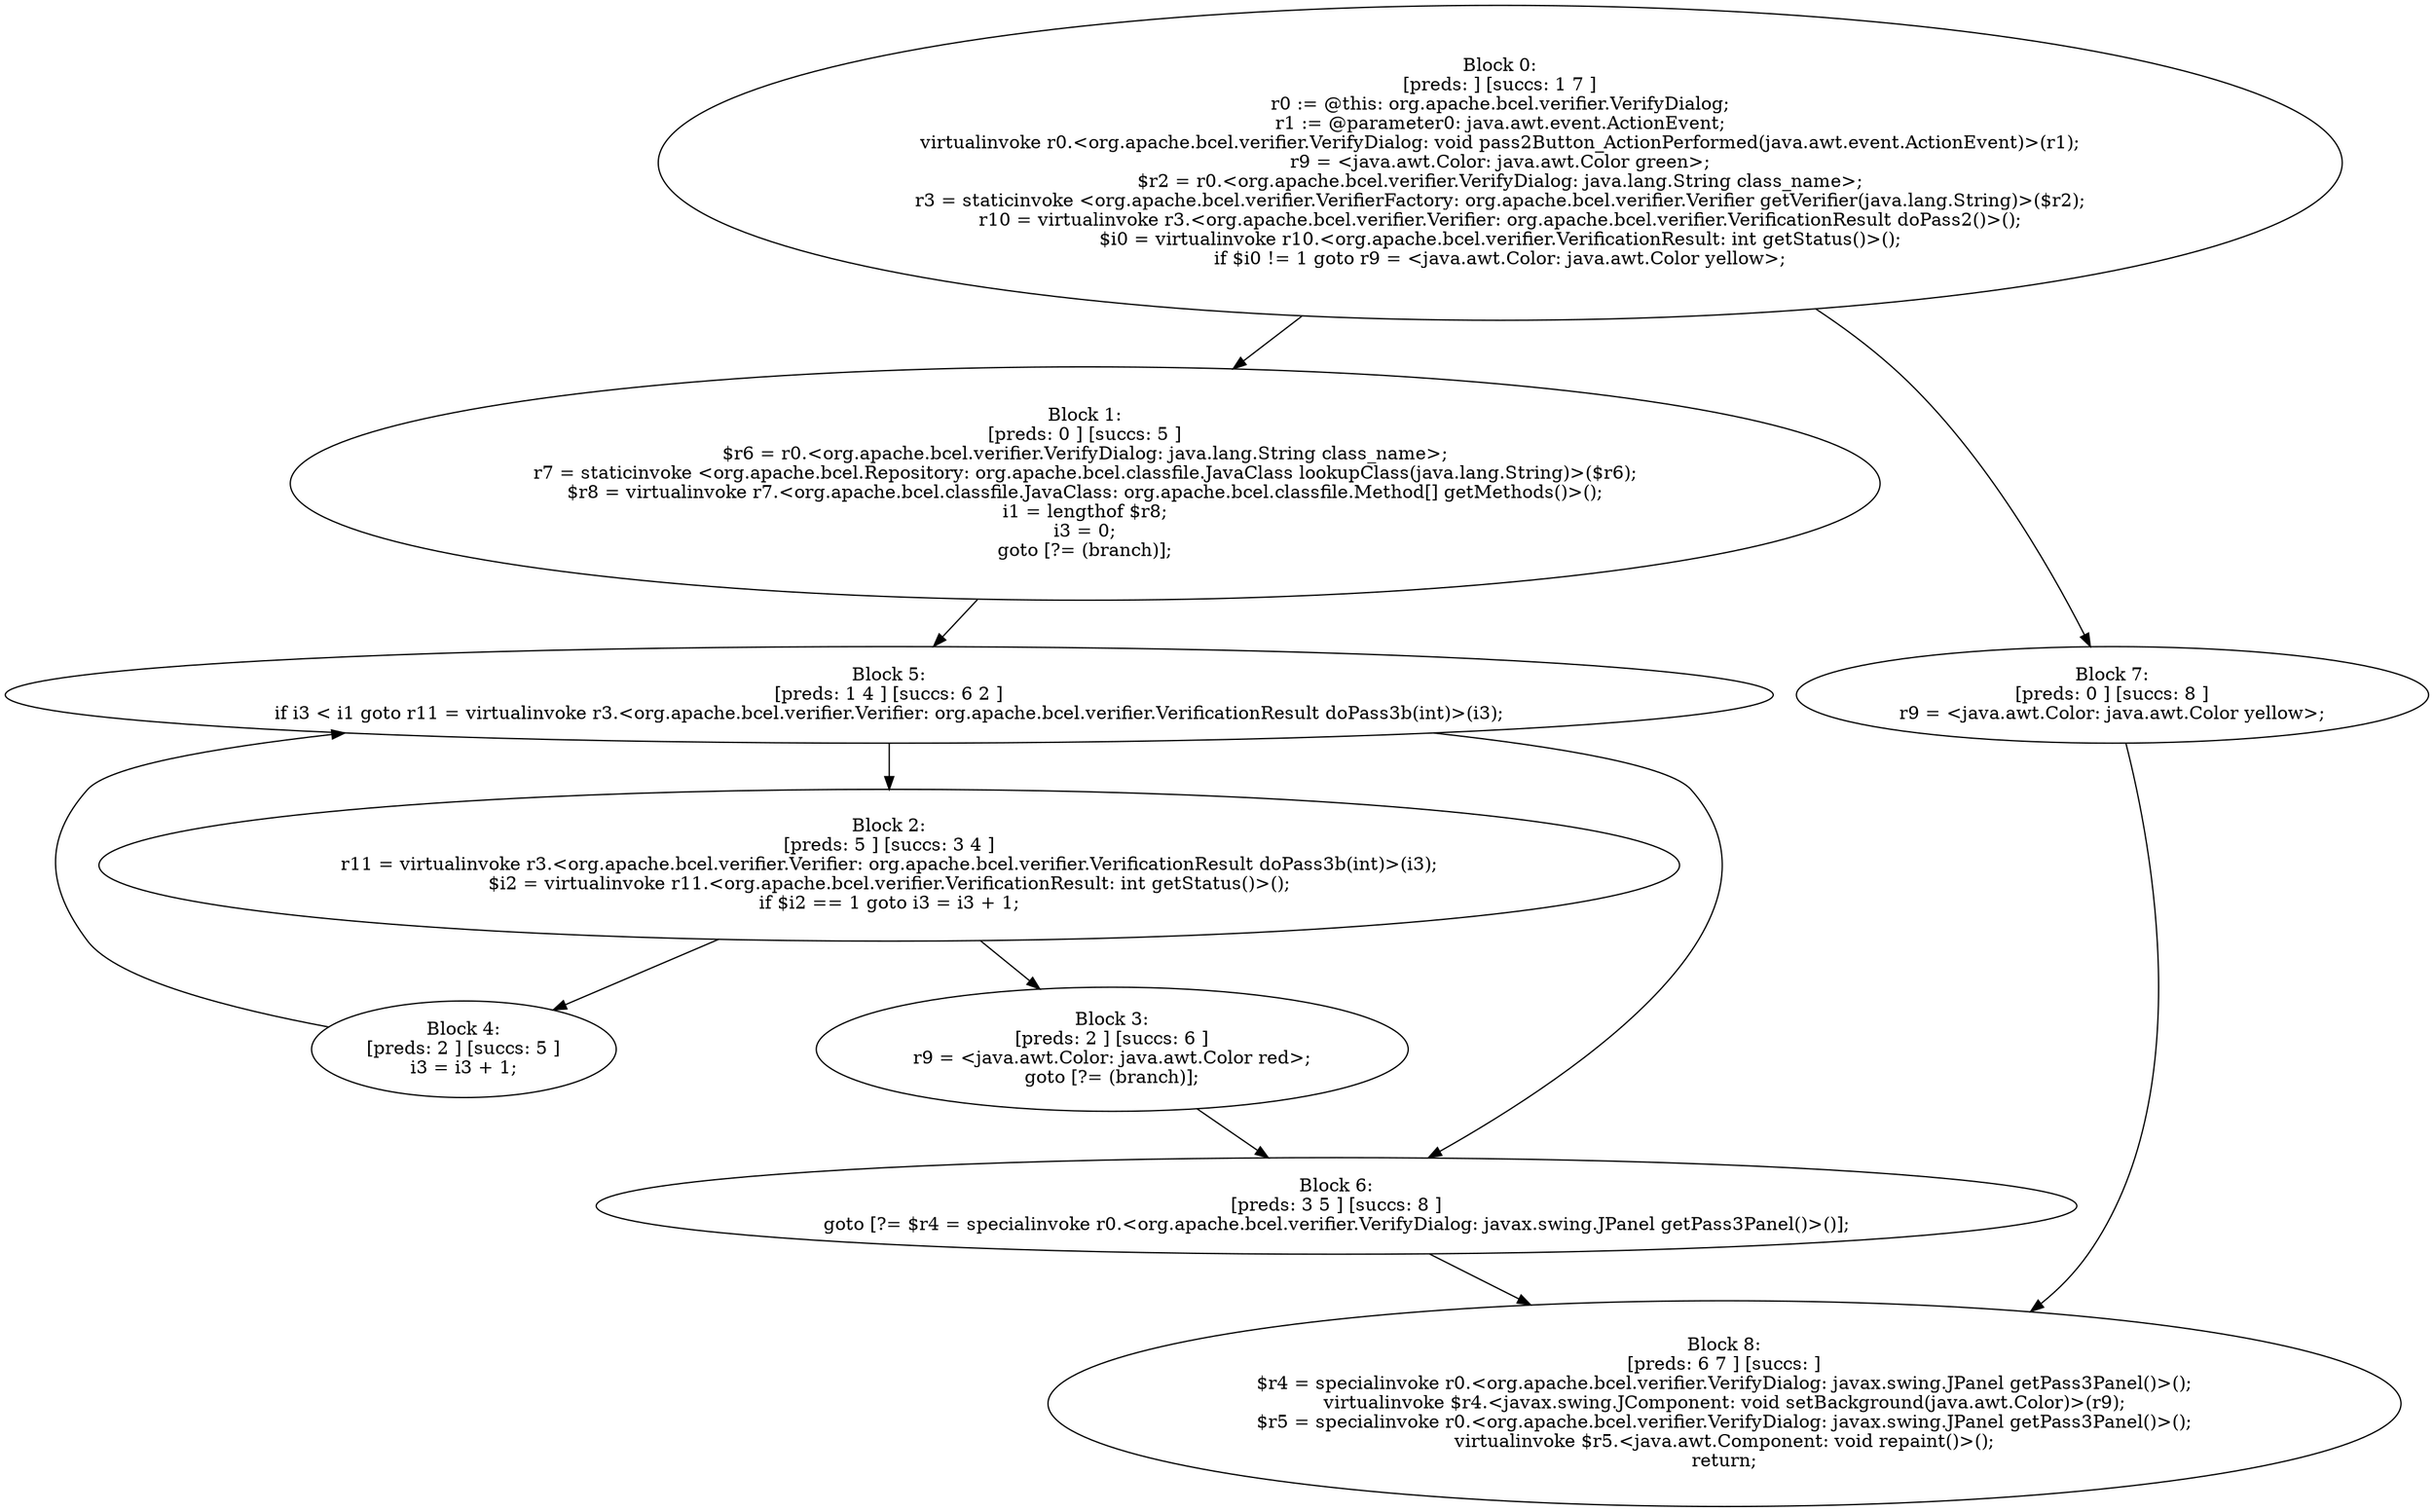 digraph "unitGraph" {
    "Block 0:
[preds: ] [succs: 1 7 ]
r0 := @this: org.apache.bcel.verifier.VerifyDialog;
r1 := @parameter0: java.awt.event.ActionEvent;
virtualinvoke r0.<org.apache.bcel.verifier.VerifyDialog: void pass2Button_ActionPerformed(java.awt.event.ActionEvent)>(r1);
r9 = <java.awt.Color: java.awt.Color green>;
$r2 = r0.<org.apache.bcel.verifier.VerifyDialog: java.lang.String class_name>;
r3 = staticinvoke <org.apache.bcel.verifier.VerifierFactory: org.apache.bcel.verifier.Verifier getVerifier(java.lang.String)>($r2);
r10 = virtualinvoke r3.<org.apache.bcel.verifier.Verifier: org.apache.bcel.verifier.VerificationResult doPass2()>();
$i0 = virtualinvoke r10.<org.apache.bcel.verifier.VerificationResult: int getStatus()>();
if $i0 != 1 goto r9 = <java.awt.Color: java.awt.Color yellow>;
"
    "Block 1:
[preds: 0 ] [succs: 5 ]
$r6 = r0.<org.apache.bcel.verifier.VerifyDialog: java.lang.String class_name>;
r7 = staticinvoke <org.apache.bcel.Repository: org.apache.bcel.classfile.JavaClass lookupClass(java.lang.String)>($r6);
$r8 = virtualinvoke r7.<org.apache.bcel.classfile.JavaClass: org.apache.bcel.classfile.Method[] getMethods()>();
i1 = lengthof $r8;
i3 = 0;
goto [?= (branch)];
"
    "Block 2:
[preds: 5 ] [succs: 3 4 ]
r11 = virtualinvoke r3.<org.apache.bcel.verifier.Verifier: org.apache.bcel.verifier.VerificationResult doPass3b(int)>(i3);
$i2 = virtualinvoke r11.<org.apache.bcel.verifier.VerificationResult: int getStatus()>();
if $i2 == 1 goto i3 = i3 + 1;
"
    "Block 3:
[preds: 2 ] [succs: 6 ]
r9 = <java.awt.Color: java.awt.Color red>;
goto [?= (branch)];
"
    "Block 4:
[preds: 2 ] [succs: 5 ]
i3 = i3 + 1;
"
    "Block 5:
[preds: 1 4 ] [succs: 6 2 ]
if i3 < i1 goto r11 = virtualinvoke r3.<org.apache.bcel.verifier.Verifier: org.apache.bcel.verifier.VerificationResult doPass3b(int)>(i3);
"
    "Block 6:
[preds: 3 5 ] [succs: 8 ]
goto [?= $r4 = specialinvoke r0.<org.apache.bcel.verifier.VerifyDialog: javax.swing.JPanel getPass3Panel()>()];
"
    "Block 7:
[preds: 0 ] [succs: 8 ]
r9 = <java.awt.Color: java.awt.Color yellow>;
"
    "Block 8:
[preds: 6 7 ] [succs: ]
$r4 = specialinvoke r0.<org.apache.bcel.verifier.VerifyDialog: javax.swing.JPanel getPass3Panel()>();
virtualinvoke $r4.<javax.swing.JComponent: void setBackground(java.awt.Color)>(r9);
$r5 = specialinvoke r0.<org.apache.bcel.verifier.VerifyDialog: javax.swing.JPanel getPass3Panel()>();
virtualinvoke $r5.<java.awt.Component: void repaint()>();
return;
"
    "Block 0:
[preds: ] [succs: 1 7 ]
r0 := @this: org.apache.bcel.verifier.VerifyDialog;
r1 := @parameter0: java.awt.event.ActionEvent;
virtualinvoke r0.<org.apache.bcel.verifier.VerifyDialog: void pass2Button_ActionPerformed(java.awt.event.ActionEvent)>(r1);
r9 = <java.awt.Color: java.awt.Color green>;
$r2 = r0.<org.apache.bcel.verifier.VerifyDialog: java.lang.String class_name>;
r3 = staticinvoke <org.apache.bcel.verifier.VerifierFactory: org.apache.bcel.verifier.Verifier getVerifier(java.lang.String)>($r2);
r10 = virtualinvoke r3.<org.apache.bcel.verifier.Verifier: org.apache.bcel.verifier.VerificationResult doPass2()>();
$i0 = virtualinvoke r10.<org.apache.bcel.verifier.VerificationResult: int getStatus()>();
if $i0 != 1 goto r9 = <java.awt.Color: java.awt.Color yellow>;
"->"Block 1:
[preds: 0 ] [succs: 5 ]
$r6 = r0.<org.apache.bcel.verifier.VerifyDialog: java.lang.String class_name>;
r7 = staticinvoke <org.apache.bcel.Repository: org.apache.bcel.classfile.JavaClass lookupClass(java.lang.String)>($r6);
$r8 = virtualinvoke r7.<org.apache.bcel.classfile.JavaClass: org.apache.bcel.classfile.Method[] getMethods()>();
i1 = lengthof $r8;
i3 = 0;
goto [?= (branch)];
";
    "Block 0:
[preds: ] [succs: 1 7 ]
r0 := @this: org.apache.bcel.verifier.VerifyDialog;
r1 := @parameter0: java.awt.event.ActionEvent;
virtualinvoke r0.<org.apache.bcel.verifier.VerifyDialog: void pass2Button_ActionPerformed(java.awt.event.ActionEvent)>(r1);
r9 = <java.awt.Color: java.awt.Color green>;
$r2 = r0.<org.apache.bcel.verifier.VerifyDialog: java.lang.String class_name>;
r3 = staticinvoke <org.apache.bcel.verifier.VerifierFactory: org.apache.bcel.verifier.Verifier getVerifier(java.lang.String)>($r2);
r10 = virtualinvoke r3.<org.apache.bcel.verifier.Verifier: org.apache.bcel.verifier.VerificationResult doPass2()>();
$i0 = virtualinvoke r10.<org.apache.bcel.verifier.VerificationResult: int getStatus()>();
if $i0 != 1 goto r9 = <java.awt.Color: java.awt.Color yellow>;
"->"Block 7:
[preds: 0 ] [succs: 8 ]
r9 = <java.awt.Color: java.awt.Color yellow>;
";
    "Block 1:
[preds: 0 ] [succs: 5 ]
$r6 = r0.<org.apache.bcel.verifier.VerifyDialog: java.lang.String class_name>;
r7 = staticinvoke <org.apache.bcel.Repository: org.apache.bcel.classfile.JavaClass lookupClass(java.lang.String)>($r6);
$r8 = virtualinvoke r7.<org.apache.bcel.classfile.JavaClass: org.apache.bcel.classfile.Method[] getMethods()>();
i1 = lengthof $r8;
i3 = 0;
goto [?= (branch)];
"->"Block 5:
[preds: 1 4 ] [succs: 6 2 ]
if i3 < i1 goto r11 = virtualinvoke r3.<org.apache.bcel.verifier.Verifier: org.apache.bcel.verifier.VerificationResult doPass3b(int)>(i3);
";
    "Block 2:
[preds: 5 ] [succs: 3 4 ]
r11 = virtualinvoke r3.<org.apache.bcel.verifier.Verifier: org.apache.bcel.verifier.VerificationResult doPass3b(int)>(i3);
$i2 = virtualinvoke r11.<org.apache.bcel.verifier.VerificationResult: int getStatus()>();
if $i2 == 1 goto i3 = i3 + 1;
"->"Block 3:
[preds: 2 ] [succs: 6 ]
r9 = <java.awt.Color: java.awt.Color red>;
goto [?= (branch)];
";
    "Block 2:
[preds: 5 ] [succs: 3 4 ]
r11 = virtualinvoke r3.<org.apache.bcel.verifier.Verifier: org.apache.bcel.verifier.VerificationResult doPass3b(int)>(i3);
$i2 = virtualinvoke r11.<org.apache.bcel.verifier.VerificationResult: int getStatus()>();
if $i2 == 1 goto i3 = i3 + 1;
"->"Block 4:
[preds: 2 ] [succs: 5 ]
i3 = i3 + 1;
";
    "Block 3:
[preds: 2 ] [succs: 6 ]
r9 = <java.awt.Color: java.awt.Color red>;
goto [?= (branch)];
"->"Block 6:
[preds: 3 5 ] [succs: 8 ]
goto [?= $r4 = specialinvoke r0.<org.apache.bcel.verifier.VerifyDialog: javax.swing.JPanel getPass3Panel()>()];
";
    "Block 4:
[preds: 2 ] [succs: 5 ]
i3 = i3 + 1;
"->"Block 5:
[preds: 1 4 ] [succs: 6 2 ]
if i3 < i1 goto r11 = virtualinvoke r3.<org.apache.bcel.verifier.Verifier: org.apache.bcel.verifier.VerificationResult doPass3b(int)>(i3);
";
    "Block 5:
[preds: 1 4 ] [succs: 6 2 ]
if i3 < i1 goto r11 = virtualinvoke r3.<org.apache.bcel.verifier.Verifier: org.apache.bcel.verifier.VerificationResult doPass3b(int)>(i3);
"->"Block 6:
[preds: 3 5 ] [succs: 8 ]
goto [?= $r4 = specialinvoke r0.<org.apache.bcel.verifier.VerifyDialog: javax.swing.JPanel getPass3Panel()>()];
";
    "Block 5:
[preds: 1 4 ] [succs: 6 2 ]
if i3 < i1 goto r11 = virtualinvoke r3.<org.apache.bcel.verifier.Verifier: org.apache.bcel.verifier.VerificationResult doPass3b(int)>(i3);
"->"Block 2:
[preds: 5 ] [succs: 3 4 ]
r11 = virtualinvoke r3.<org.apache.bcel.verifier.Verifier: org.apache.bcel.verifier.VerificationResult doPass3b(int)>(i3);
$i2 = virtualinvoke r11.<org.apache.bcel.verifier.VerificationResult: int getStatus()>();
if $i2 == 1 goto i3 = i3 + 1;
";
    "Block 6:
[preds: 3 5 ] [succs: 8 ]
goto [?= $r4 = specialinvoke r0.<org.apache.bcel.verifier.VerifyDialog: javax.swing.JPanel getPass3Panel()>()];
"->"Block 8:
[preds: 6 7 ] [succs: ]
$r4 = specialinvoke r0.<org.apache.bcel.verifier.VerifyDialog: javax.swing.JPanel getPass3Panel()>();
virtualinvoke $r4.<javax.swing.JComponent: void setBackground(java.awt.Color)>(r9);
$r5 = specialinvoke r0.<org.apache.bcel.verifier.VerifyDialog: javax.swing.JPanel getPass3Panel()>();
virtualinvoke $r5.<java.awt.Component: void repaint()>();
return;
";
    "Block 7:
[preds: 0 ] [succs: 8 ]
r9 = <java.awt.Color: java.awt.Color yellow>;
"->"Block 8:
[preds: 6 7 ] [succs: ]
$r4 = specialinvoke r0.<org.apache.bcel.verifier.VerifyDialog: javax.swing.JPanel getPass3Panel()>();
virtualinvoke $r4.<javax.swing.JComponent: void setBackground(java.awt.Color)>(r9);
$r5 = specialinvoke r0.<org.apache.bcel.verifier.VerifyDialog: javax.swing.JPanel getPass3Panel()>();
virtualinvoke $r5.<java.awt.Component: void repaint()>();
return;
";
}
